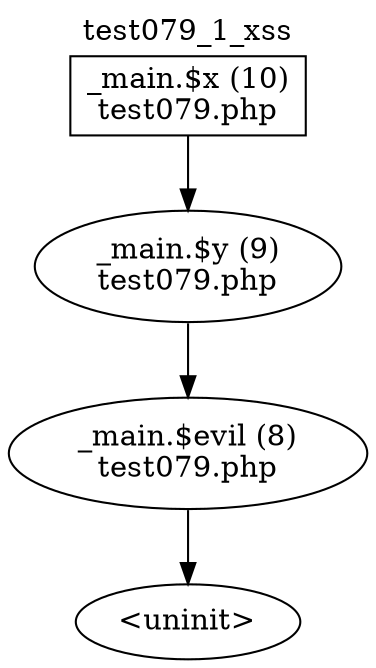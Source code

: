 digraph cfg {
  label="test079_1_xss";
  labelloc=t;
  n1 [shape=box, label="_main.$x (10)\ntest079.php"];
  n2 [shape=ellipse, label="_main.$y (9)\ntest079.php"];
  n3 [shape=ellipse, label="_main.$evil (8)\ntest079.php"];
  n4 [shape=ellipse, label="<uninit>"];
  n1 -> n2;
  n2 -> n3;
  n3 -> n4;
}
